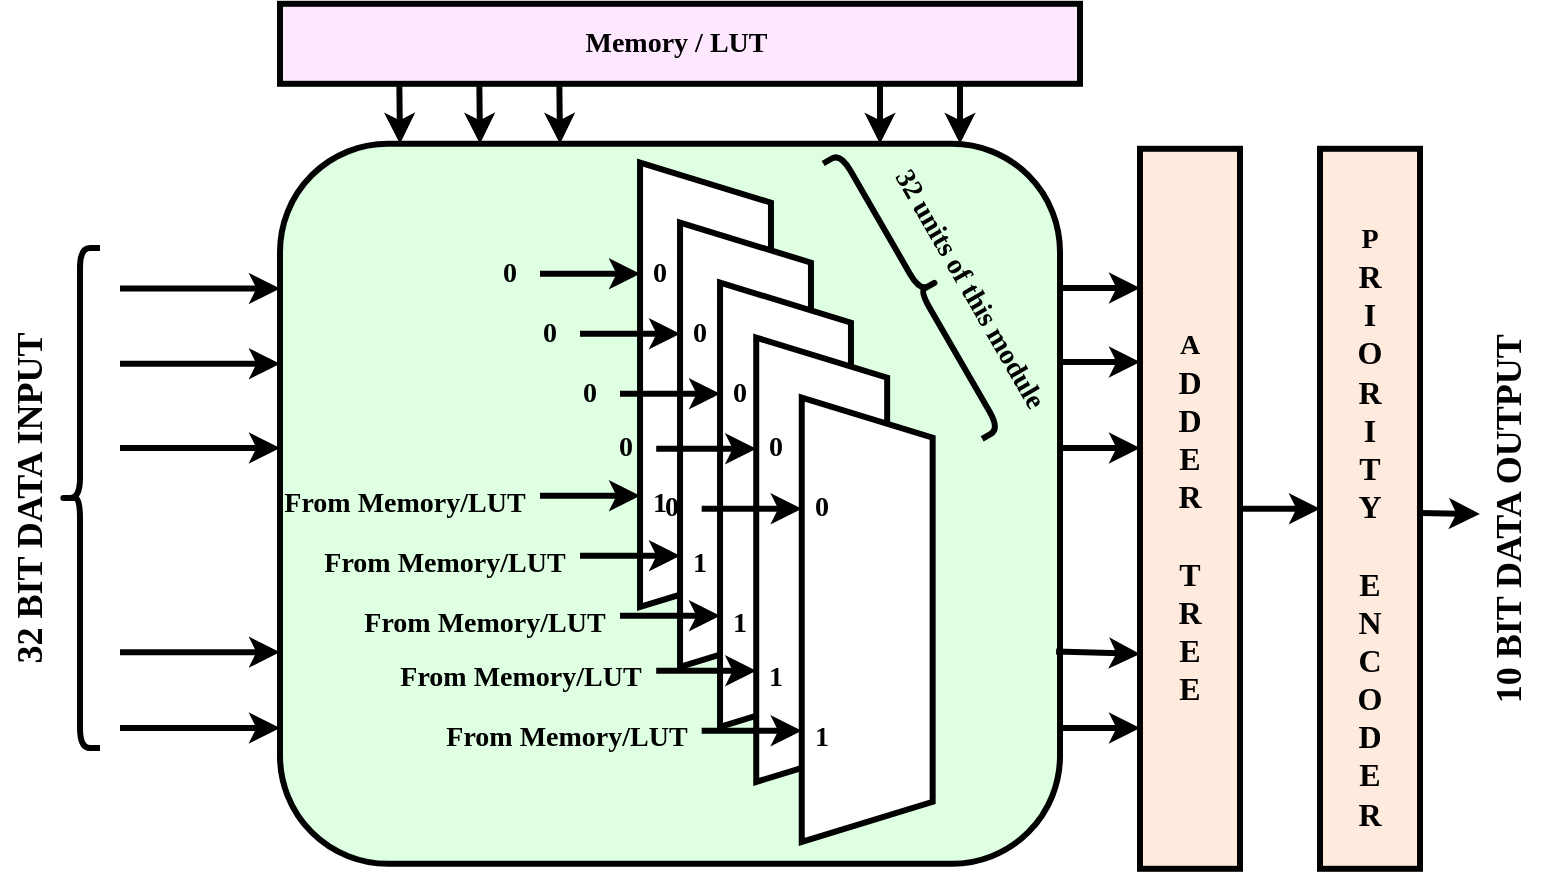 <mxfile version="24.5.3" type="github">
  <diagram name="Page-1" id="Sfl_LSn1zozm88UbTG9z">
    <mxGraphModel dx="2327" dy="746" grid="1" gridSize="10" guides="1" tooltips="1" connect="1" arrows="1" fold="1" page="1" pageScale="1" pageWidth="827" pageHeight="1169" math="0" shadow="0">
      <root>
        <mxCell id="0" />
        <mxCell id="1" parent="0" />
        <mxCell id="LuaXDwO7O4lxuiRqnaFj-271" value="" style="rounded=1;whiteSpace=wrap;html=1;strokeWidth=3;fillColor=#DEFFE1;" vertex="1" parent="1">
          <mxGeometry x="60" y="167.9" width="390" height="360" as="geometry" />
        </mxCell>
        <mxCell id="LuaXDwO7O4lxuiRqnaFj-6" value="" style="rounded=0;whiteSpace=wrap;html=1;strokeWidth=3;fillColor=#FDE8FF;" vertex="1" parent="1">
          <mxGeometry x="60" y="97.9" width="400" height="40" as="geometry" />
        </mxCell>
        <mxCell id="LuaXDwO7O4lxuiRqnaFj-38" value="" style="endArrow=classic;html=1;rounded=0;strokeWidth=3;" edge="1" parent="1">
          <mxGeometry width="50" height="50" relative="1" as="geometry">
            <mxPoint x="-20" y="240.23" as="sourcePoint" />
            <mxPoint x="60" y="240.23" as="targetPoint" />
          </mxGeometry>
        </mxCell>
        <mxCell id="LuaXDwO7O4lxuiRqnaFj-39" value="" style="endArrow=classic;html=1;rounded=0;strokeWidth=3;" edge="1" parent="1">
          <mxGeometry width="50" height="50" relative="1" as="geometry">
            <mxPoint x="-20" y="277.9" as="sourcePoint" />
            <mxPoint x="60" y="277.9" as="targetPoint" />
          </mxGeometry>
        </mxCell>
        <mxCell id="LuaXDwO7O4lxuiRqnaFj-40" value="" style="endArrow=classic;html=1;rounded=0;strokeWidth=3;" edge="1" parent="1">
          <mxGeometry width="50" height="50" relative="1" as="geometry">
            <mxPoint x="-20" y="319.98" as="sourcePoint" />
            <mxPoint x="60" y="319.98" as="targetPoint" />
          </mxGeometry>
        </mxCell>
        <mxCell id="LuaXDwO7O4lxuiRqnaFj-41" value="" style="endArrow=classic;html=1;rounded=0;strokeWidth=3;" edge="1" parent="1">
          <mxGeometry width="50" height="50" relative="1" as="geometry">
            <mxPoint x="-20" y="422.07" as="sourcePoint" />
            <mxPoint x="60" y="422.07" as="targetPoint" />
          </mxGeometry>
        </mxCell>
        <mxCell id="LuaXDwO7O4lxuiRqnaFj-42" value="" style="endArrow=classic;html=1;rounded=0;strokeWidth=3;" edge="1" parent="1">
          <mxGeometry width="50" height="50" relative="1" as="geometry">
            <mxPoint x="-20" y="460" as="sourcePoint" />
            <mxPoint x="60" y="460" as="targetPoint" />
          </mxGeometry>
        </mxCell>
        <mxCell id="LuaXDwO7O4lxuiRqnaFj-45" value="" style="endArrow=classic;html=1;rounded=0;exitX=0.5;exitY=1;exitDx=0;exitDy=0;strokeWidth=3;" edge="1" parent="1">
          <mxGeometry width="50" height="50" relative="1" as="geometry">
            <mxPoint x="119.67" y="137.9" as="sourcePoint" />
            <mxPoint x="120" y="167.9" as="targetPoint" />
          </mxGeometry>
        </mxCell>
        <mxCell id="LuaXDwO7O4lxuiRqnaFj-46" value="" style="endArrow=classic;html=1;rounded=0;exitX=0.5;exitY=1;exitDx=0;exitDy=0;strokeWidth=3;" edge="1" parent="1">
          <mxGeometry width="50" height="50" relative="1" as="geometry">
            <mxPoint x="159.67" y="137.9" as="sourcePoint" />
            <mxPoint x="160" y="167.9" as="targetPoint" />
          </mxGeometry>
        </mxCell>
        <mxCell id="LuaXDwO7O4lxuiRqnaFj-47" value="" style="endArrow=classic;html=1;rounded=0;exitX=0.5;exitY=1;exitDx=0;exitDy=0;strokeWidth=3;" edge="1" parent="1">
          <mxGeometry width="50" height="50" relative="1" as="geometry">
            <mxPoint x="199.67" y="137.9" as="sourcePoint" />
            <mxPoint x="200" y="167.9" as="targetPoint" />
          </mxGeometry>
        </mxCell>
        <mxCell id="LuaXDwO7O4lxuiRqnaFj-48" value="" style="endArrow=classic;html=1;rounded=0;exitX=0.5;exitY=1;exitDx=0;exitDy=0;strokeWidth=3;" edge="1" parent="1">
          <mxGeometry width="50" height="50" relative="1" as="geometry">
            <mxPoint x="360" y="137.9" as="sourcePoint" />
            <mxPoint x="360" y="167.9" as="targetPoint" />
          </mxGeometry>
        </mxCell>
        <mxCell id="LuaXDwO7O4lxuiRqnaFj-49" value="" style="endArrow=classic;html=1;rounded=0;exitX=0.5;exitY=1;exitDx=0;exitDy=0;strokeWidth=3;" edge="1" parent="1">
          <mxGeometry width="50" height="50" relative="1" as="geometry">
            <mxPoint x="400" y="137.9" as="sourcePoint" />
            <mxPoint x="400" y="167.9" as="targetPoint" />
          </mxGeometry>
        </mxCell>
        <mxCell id="LuaXDwO7O4lxuiRqnaFj-51" value="" style="rounded=0;whiteSpace=wrap;html=1;strokeWidth=3;fillColor=#FFEADE;" vertex="1" parent="1">
          <mxGeometry x="490" y="170.4" width="50" height="360" as="geometry" />
        </mxCell>
        <mxCell id="LuaXDwO7O4lxuiRqnaFj-53" value="" style="endArrow=classic;html=1;rounded=0;strokeWidth=3;" edge="1" parent="1">
          <mxGeometry width="50" height="50" relative="1" as="geometry">
            <mxPoint x="450" y="240" as="sourcePoint" />
            <mxPoint x="490" y="240" as="targetPoint" />
          </mxGeometry>
        </mxCell>
        <mxCell id="LuaXDwO7O4lxuiRqnaFj-54" value="" style="endArrow=classic;html=1;rounded=0;strokeWidth=3;exitX=0.998;exitY=0.303;exitDx=0;exitDy=0;exitPerimeter=0;" edge="1" parent="1" source="LuaXDwO7O4lxuiRqnaFj-271">
          <mxGeometry width="50" height="50" relative="1" as="geometry">
            <mxPoint x="441.91" y="277.07" as="sourcePoint" />
            <mxPoint x="490" y="277" as="targetPoint" />
          </mxGeometry>
        </mxCell>
        <mxCell id="LuaXDwO7O4lxuiRqnaFj-55" value="" style="endArrow=classic;html=1;rounded=0;strokeWidth=3;" edge="1" parent="1">
          <mxGeometry width="50" height="50" relative="1" as="geometry">
            <mxPoint x="450" y="320" as="sourcePoint" />
            <mxPoint x="490" y="320" as="targetPoint" />
          </mxGeometry>
        </mxCell>
        <mxCell id="LuaXDwO7O4lxuiRqnaFj-56" value="" style="endArrow=classic;html=1;rounded=0;strokeWidth=3;exitX=0.995;exitY=0.705;exitDx=0;exitDy=0;exitPerimeter=0;" edge="1" parent="1" source="LuaXDwO7O4lxuiRqnaFj-271">
          <mxGeometry width="50" height="50" relative="1" as="geometry">
            <mxPoint x="440" y="422.9" as="sourcePoint" />
            <mxPoint x="490" y="423" as="targetPoint" />
          </mxGeometry>
        </mxCell>
        <mxCell id="LuaXDwO7O4lxuiRqnaFj-57" value="" style="endArrow=classic;html=1;rounded=0;strokeWidth=3;" edge="1" parent="1">
          <mxGeometry width="50" height="50" relative="1" as="geometry">
            <mxPoint x="450" y="460" as="sourcePoint" />
            <mxPoint x="490" y="460" as="targetPoint" />
          </mxGeometry>
        </mxCell>
        <mxCell id="LuaXDwO7O4lxuiRqnaFj-59" value="&lt;div&gt;&lt;font style=&quot;font-size: 14px;&quot; face=&quot;Times New Roman&quot;&gt;&lt;b&gt;A&lt;/b&gt;&lt;/font&gt;&lt;/div&gt;&lt;div&gt;&lt;font face=&quot;Times New Roman&quot; size=&quot;3&quot;&gt;&lt;b&gt;D&lt;/b&gt;&lt;/font&gt;&lt;/div&gt;&lt;div&gt;&lt;font face=&quot;Times New Roman&quot; size=&quot;3&quot;&gt;&lt;b&gt;D&lt;/b&gt;&lt;/font&gt;&lt;/div&gt;&lt;div&gt;&lt;font face=&quot;Times New Roman&quot; size=&quot;3&quot;&gt;&lt;b&gt;E&lt;/b&gt;&lt;/font&gt;&lt;/div&gt;&lt;div&gt;&lt;font face=&quot;Times New Roman&quot; size=&quot;3&quot;&gt;&lt;b&gt;R&lt;/b&gt;&lt;/font&gt;&lt;/div&gt;&lt;div&gt;&lt;font face=&quot;Times New Roman&quot; size=&quot;3&quot;&gt;&lt;b&gt;&lt;br&gt;&lt;/b&gt;&lt;/font&gt;&lt;/div&gt;&lt;div&gt;&lt;font face=&quot;Times New Roman&quot; size=&quot;3&quot;&gt;&lt;b&gt;T&lt;/b&gt;&lt;/font&gt;&lt;/div&gt;&lt;div&gt;&lt;font face=&quot;Times New Roman&quot; size=&quot;3&quot;&gt;&lt;b&gt;R&lt;/b&gt;&lt;/font&gt;&lt;/div&gt;&lt;div&gt;&lt;font face=&quot;Times New Roman&quot; size=&quot;3&quot;&gt;&lt;b&gt;E&lt;/b&gt;&lt;/font&gt;&lt;/div&gt;&lt;div&gt;&lt;font face=&quot;Times New Roman&quot; style=&quot;&quot; size=&quot;3&quot;&gt;&lt;b&gt;E&lt;/b&gt;&lt;/font&gt;&lt;br&gt;&lt;/div&gt;" style="text;html=1;align=center;verticalAlign=middle;whiteSpace=wrap;rounded=0;" vertex="1" parent="1">
          <mxGeometry x="500" y="257.9" width="30" height="195" as="geometry" />
        </mxCell>
        <mxCell id="LuaXDwO7O4lxuiRqnaFj-60" value="" style="rounded=0;whiteSpace=wrap;html=1;strokeWidth=3;fillColor=#FFEADE;" vertex="1" parent="1">
          <mxGeometry x="580" y="170.4" width="50" height="360" as="geometry" />
        </mxCell>
        <mxCell id="LuaXDwO7O4lxuiRqnaFj-61" value="" style="endArrow=classic;html=1;rounded=0;entryX=0;entryY=0.5;entryDx=0;entryDy=0;strokeWidth=3;" edge="1" parent="1" source="LuaXDwO7O4lxuiRqnaFj-51" target="LuaXDwO7O4lxuiRqnaFj-60">
          <mxGeometry width="50" height="50" relative="1" as="geometry">
            <mxPoint x="540" y="390" as="sourcePoint" />
            <mxPoint x="590" y="340" as="targetPoint" />
          </mxGeometry>
        </mxCell>
        <mxCell id="LuaXDwO7O4lxuiRqnaFj-62" value="&lt;div&gt;&lt;b&gt;&lt;font style=&quot;font-size: 14px;&quot; face=&quot;Times New Roman&quot;&gt;P&lt;/font&gt;&lt;/b&gt;&lt;/div&gt;&lt;div&gt;&lt;b&gt;&lt;font face=&quot;Times New Roman&quot; size=&quot;3&quot;&gt;R&lt;/font&gt;&lt;/b&gt;&lt;/div&gt;&lt;div&gt;&lt;b&gt;&lt;font face=&quot;Times New Roman&quot; size=&quot;3&quot;&gt;I&lt;/font&gt;&lt;/b&gt;&lt;/div&gt;&lt;div&gt;&lt;b&gt;&lt;font face=&quot;Times New Roman&quot; size=&quot;3&quot;&gt;O&lt;/font&gt;&lt;/b&gt;&lt;/div&gt;&lt;div&gt;&lt;b&gt;&lt;font face=&quot;Times New Roman&quot; size=&quot;3&quot;&gt;R&lt;/font&gt;&lt;/b&gt;&lt;/div&gt;&lt;div&gt;&lt;b&gt;&lt;font face=&quot;Times New Roman&quot; size=&quot;3&quot;&gt;I&lt;/font&gt;&lt;/b&gt;&lt;/div&gt;&lt;div&gt;&lt;b&gt;&lt;font face=&quot;Times New Roman&quot; size=&quot;3&quot;&gt;T&lt;/font&gt;&lt;/b&gt;&lt;/div&gt;&lt;div&gt;&lt;b&gt;&lt;font face=&quot;Times New Roman&quot; size=&quot;3&quot;&gt;Y&lt;/font&gt;&lt;/b&gt;&lt;/div&gt;&lt;div&gt;&lt;b&gt;&lt;font face=&quot;Times New Roman&quot; size=&quot;3&quot;&gt;&lt;br&gt;&lt;/font&gt;&lt;/b&gt;&lt;/div&gt;&lt;div&gt;&lt;b&gt;&lt;font face=&quot;Times New Roman&quot; size=&quot;3&quot;&gt;E&lt;/font&gt;&lt;/b&gt;&lt;/div&gt;&lt;div&gt;&lt;b&gt;&lt;font face=&quot;Times New Roman&quot; size=&quot;3&quot;&gt;N&lt;/font&gt;&lt;/b&gt;&lt;/div&gt;&lt;div&gt;&lt;b&gt;&lt;font face=&quot;Times New Roman&quot; size=&quot;3&quot;&gt;C&lt;/font&gt;&lt;/b&gt;&lt;/div&gt;&lt;div&gt;&lt;b&gt;&lt;font face=&quot;Times New Roman&quot; size=&quot;3&quot;&gt;O&lt;/font&gt;&lt;/b&gt;&lt;/div&gt;&lt;div&gt;&lt;b&gt;&lt;font face=&quot;Times New Roman&quot; size=&quot;3&quot;&gt;D&lt;/font&gt;&lt;/b&gt;&lt;/div&gt;&lt;div&gt;&lt;b&gt;&lt;font face=&quot;Times New Roman&quot; size=&quot;3&quot;&gt;E&lt;/font&gt;&lt;/b&gt;&lt;/div&gt;&lt;div&gt;&lt;b&gt;&lt;font face=&quot;Times New Roman&quot; style=&quot;&quot; size=&quot;3&quot;&gt;R&lt;/font&gt;&lt;br&gt;&lt;/b&gt;&lt;/div&gt;" style="text;html=1;align=center;verticalAlign=middle;whiteSpace=wrap;rounded=0;" vertex="1" parent="1">
          <mxGeometry x="585" y="205.4" width="40" height="310" as="geometry" />
        </mxCell>
        <mxCell id="LuaXDwO7O4lxuiRqnaFj-70" value="" style="endArrow=classic;html=1;rounded=0;strokeWidth=3;" edge="1" parent="1">
          <mxGeometry width="50" height="50" relative="1" as="geometry">
            <mxPoint x="630" y="352.52" as="sourcePoint" />
            <mxPoint x="660" y="353" as="targetPoint" />
          </mxGeometry>
        </mxCell>
        <mxCell id="LuaXDwO7O4lxuiRqnaFj-71" value="" style="shape=curlyBracket;whiteSpace=wrap;html=1;rounded=1;labelPosition=left;verticalLabelPosition=middle;align=right;verticalAlign=middle;strokeWidth=3;" vertex="1" parent="1">
          <mxGeometry x="-50" y="220" width="20" height="250" as="geometry" />
        </mxCell>
        <mxCell id="LuaXDwO7O4lxuiRqnaFj-72" value="&lt;font style=&quot;font-size: 18px;&quot; face=&quot;Times New Roman&quot;&gt;&lt;b&gt;32 BIT DATA INPUT&lt;/b&gt;&lt;/font&gt;" style="text;html=1;align=center;verticalAlign=middle;whiteSpace=wrap;rounded=0;flipV=1;rotation=-90;" vertex="1" parent="1">
          <mxGeometry x="-160" y="330" width="190" height="30" as="geometry" />
        </mxCell>
        <mxCell id="LuaXDwO7O4lxuiRqnaFj-73" value="&lt;font style=&quot;font-size: 18px;&quot; face=&quot;Times New Roman&quot;&gt;&lt;b&gt;10 BIT DATA OUTPUT&lt;/b&gt;&lt;/font&gt;" style="text;html=1;align=center;verticalAlign=middle;whiteSpace=wrap;rounded=0;flipV=1;rotation=-90;" vertex="1" parent="1">
          <mxGeometry x="580" y="340.4" width="190" height="30" as="geometry" />
        </mxCell>
        <mxCell id="LuaXDwO7O4lxuiRqnaFj-227" value="" style="shape=trapezoid;perimeter=trapezoidPerimeter;whiteSpace=wrap;html=1;fixedSize=1;rotation=90;strokeWidth=3;" vertex="1" parent="1">
          <mxGeometry x="161.69" y="255.65" width="222.12" height="65.46" as="geometry" />
        </mxCell>
        <mxCell id="LuaXDwO7O4lxuiRqnaFj-228" value="" style="endArrow=classic;html=1;rounded=0;entryX=0.25;entryY=1;entryDx=0;entryDy=0;strokeWidth=3;" edge="1" parent="1" target="LuaXDwO7O4lxuiRqnaFj-227">
          <mxGeometry width="50" height="50" relative="1" as="geometry">
            <mxPoint x="190" y="232.9" as="sourcePoint" />
            <mxPoint x="620" y="472.9" as="targetPoint" />
          </mxGeometry>
        </mxCell>
        <mxCell id="LuaXDwO7O4lxuiRqnaFj-229" value="" style="endArrow=classic;html=1;rounded=0;entryX=0.75;entryY=1;entryDx=0;entryDy=0;strokeWidth=3;" edge="1" parent="1" target="LuaXDwO7O4lxuiRqnaFj-227">
          <mxGeometry width="50" height="50" relative="1" as="geometry">
            <mxPoint x="190" y="343.9" as="sourcePoint" />
            <mxPoint x="620" y="472.9" as="targetPoint" />
          </mxGeometry>
        </mxCell>
        <mxCell id="LuaXDwO7O4lxuiRqnaFj-230" value="&lt;font style=&quot;font-size: 14px;&quot; face=&quot;Times New Roman&quot;&gt;&lt;b&gt;0&lt;/b&gt;&lt;/font&gt;" style="text;html=1;align=center;verticalAlign=middle;whiteSpace=wrap;rounded=0;strokeWidth=3;" vertex="1" parent="1">
          <mxGeometry x="220" y="217.9" width="60" height="30" as="geometry" />
        </mxCell>
        <mxCell id="LuaXDwO7O4lxuiRqnaFj-231" value="&lt;font style=&quot;font-size: 14px;&quot; face=&quot;Times New Roman&quot;&gt;&lt;b&gt;1&lt;/b&gt;&lt;/font&gt;" style="text;html=1;align=center;verticalAlign=middle;whiteSpace=wrap;rounded=0;strokeWidth=3;" vertex="1" parent="1">
          <mxGeometry x="220" y="332.9" width="60" height="30" as="geometry" />
        </mxCell>
        <mxCell id="LuaXDwO7O4lxuiRqnaFj-232" value="&lt;font style=&quot;font-size: 14px;&quot; face=&quot;Times New Roman&quot;&gt;&lt;b&gt;0&lt;/b&gt;&lt;/font&gt;" style="text;html=1;align=center;verticalAlign=middle;whiteSpace=wrap;rounded=0;" vertex="1" parent="1">
          <mxGeometry x="160" y="217.9" width="30" height="30" as="geometry" />
        </mxCell>
        <mxCell id="LuaXDwO7O4lxuiRqnaFj-233" value="&lt;font style=&quot;font-size: 14px;&quot; face=&quot;Times New Roman&quot;&gt;&lt;b&gt;From Memory/LUT&lt;/b&gt;&lt;/font&gt;" style="text;html=1;align=center;verticalAlign=middle;whiteSpace=wrap;rounded=0;" vertex="1" parent="1">
          <mxGeometry x="40" y="332.9" width="165" height="30" as="geometry" />
        </mxCell>
        <mxCell id="LuaXDwO7O4lxuiRqnaFj-234" value="" style="shape=trapezoid;perimeter=trapezoidPerimeter;whiteSpace=wrap;html=1;fixedSize=1;rotation=90;strokeWidth=3;" vertex="1" parent="1">
          <mxGeometry x="181.69" y="285.65" width="222.12" height="65.46" as="geometry" />
        </mxCell>
        <mxCell id="LuaXDwO7O4lxuiRqnaFj-235" value="" style="endArrow=classic;html=1;rounded=0;entryX=0.25;entryY=1;entryDx=0;entryDy=0;strokeWidth=3;" edge="1" parent="1" target="LuaXDwO7O4lxuiRqnaFj-234">
          <mxGeometry width="50" height="50" relative="1" as="geometry">
            <mxPoint x="210" y="262.9" as="sourcePoint" />
            <mxPoint x="640" y="502.9" as="targetPoint" />
          </mxGeometry>
        </mxCell>
        <mxCell id="LuaXDwO7O4lxuiRqnaFj-236" value="" style="endArrow=classic;html=1;rounded=0;entryX=0.75;entryY=1;entryDx=0;entryDy=0;strokeWidth=3;" edge="1" parent="1" target="LuaXDwO7O4lxuiRqnaFj-234">
          <mxGeometry width="50" height="50" relative="1" as="geometry">
            <mxPoint x="210" y="373.9" as="sourcePoint" />
            <mxPoint x="640" y="502.9" as="targetPoint" />
          </mxGeometry>
        </mxCell>
        <mxCell id="LuaXDwO7O4lxuiRqnaFj-237" value="&lt;font style=&quot;font-size: 14px;&quot; face=&quot;Times New Roman&quot;&gt;&lt;b&gt;0&lt;/b&gt;&lt;/font&gt;" style="text;html=1;align=center;verticalAlign=middle;whiteSpace=wrap;rounded=0;strokeWidth=3;" vertex="1" parent="1">
          <mxGeometry x="240" y="247.9" width="60" height="30" as="geometry" />
        </mxCell>
        <mxCell id="LuaXDwO7O4lxuiRqnaFj-238" value="&lt;font style=&quot;font-size: 14px;&quot; face=&quot;Times New Roman&quot;&gt;&lt;b&gt;1&lt;/b&gt;&lt;/font&gt;" style="text;html=1;align=center;verticalAlign=middle;whiteSpace=wrap;rounded=0;strokeWidth=3;" vertex="1" parent="1">
          <mxGeometry x="240" y="362.9" width="60" height="30" as="geometry" />
        </mxCell>
        <mxCell id="LuaXDwO7O4lxuiRqnaFj-239" value="&lt;font style=&quot;font-size: 14px;&quot; face=&quot;Times New Roman&quot;&gt;&lt;b&gt;0&lt;/b&gt;&lt;/font&gt;" style="text;html=1;align=center;verticalAlign=middle;whiteSpace=wrap;rounded=0;" vertex="1" parent="1">
          <mxGeometry x="180" y="247.9" width="30" height="30" as="geometry" />
        </mxCell>
        <mxCell id="LuaXDwO7O4lxuiRqnaFj-240" value="&lt;font style=&quot;font-size: 14px;&quot; face=&quot;Times New Roman&quot;&gt;&lt;b&gt;From Memory/LUT&lt;/b&gt;&lt;/font&gt;" style="text;html=1;align=center;verticalAlign=middle;whiteSpace=wrap;rounded=0;" vertex="1" parent="1">
          <mxGeometry x="60" y="362.9" width="165" height="30" as="geometry" />
        </mxCell>
        <mxCell id="LuaXDwO7O4lxuiRqnaFj-241" value="" style="shape=trapezoid;perimeter=trapezoidPerimeter;whiteSpace=wrap;html=1;fixedSize=1;rotation=90;strokeWidth=3;" vertex="1" parent="1">
          <mxGeometry x="201.69" y="315.65" width="222.12" height="65.46" as="geometry" />
        </mxCell>
        <mxCell id="LuaXDwO7O4lxuiRqnaFj-242" value="" style="endArrow=classic;html=1;rounded=0;entryX=0.25;entryY=1;entryDx=0;entryDy=0;strokeWidth=3;" edge="1" parent="1" target="LuaXDwO7O4lxuiRqnaFj-241">
          <mxGeometry width="50" height="50" relative="1" as="geometry">
            <mxPoint x="230" y="292.9" as="sourcePoint" />
            <mxPoint x="660" y="532.9" as="targetPoint" />
          </mxGeometry>
        </mxCell>
        <mxCell id="LuaXDwO7O4lxuiRqnaFj-243" value="" style="endArrow=classic;html=1;rounded=0;entryX=0.75;entryY=1;entryDx=0;entryDy=0;strokeWidth=3;" edge="1" parent="1" target="LuaXDwO7O4lxuiRqnaFj-241">
          <mxGeometry width="50" height="50" relative="1" as="geometry">
            <mxPoint x="230" y="403.9" as="sourcePoint" />
            <mxPoint x="660" y="532.9" as="targetPoint" />
          </mxGeometry>
        </mxCell>
        <mxCell id="LuaXDwO7O4lxuiRqnaFj-244" value="&lt;font style=&quot;font-size: 14px;&quot; face=&quot;Times New Roman&quot;&gt;&lt;b&gt;0&lt;/b&gt;&lt;/font&gt;" style="text;html=1;align=center;verticalAlign=middle;whiteSpace=wrap;rounded=0;strokeWidth=3;" vertex="1" parent="1">
          <mxGeometry x="260" y="277.9" width="60" height="30" as="geometry" />
        </mxCell>
        <mxCell id="LuaXDwO7O4lxuiRqnaFj-245" value="&lt;font style=&quot;font-size: 14px;&quot; face=&quot;Times New Roman&quot;&gt;&lt;b&gt;1&lt;/b&gt;&lt;/font&gt;" style="text;html=1;align=center;verticalAlign=middle;whiteSpace=wrap;rounded=0;strokeWidth=3;" vertex="1" parent="1">
          <mxGeometry x="260" y="392.9" width="60" height="30" as="geometry" />
        </mxCell>
        <mxCell id="LuaXDwO7O4lxuiRqnaFj-246" value="&lt;font style=&quot;font-size: 14px;&quot; face=&quot;Times New Roman&quot;&gt;&lt;b&gt;0&lt;/b&gt;&lt;/font&gt;" style="text;html=1;align=center;verticalAlign=middle;whiteSpace=wrap;rounded=0;" vertex="1" parent="1">
          <mxGeometry x="200" y="277.9" width="30" height="30" as="geometry" />
        </mxCell>
        <mxCell id="LuaXDwO7O4lxuiRqnaFj-247" value="&lt;font style=&quot;font-size: 14px;&quot; face=&quot;Times New Roman&quot;&gt;&lt;b&gt;From Memory/LUT&lt;/b&gt;&lt;/font&gt;" style="text;html=1;align=center;verticalAlign=middle;whiteSpace=wrap;rounded=0;" vertex="1" parent="1">
          <mxGeometry x="80" y="392.9" width="165" height="30" as="geometry" />
        </mxCell>
        <mxCell id="LuaXDwO7O4lxuiRqnaFj-248" value="" style="shape=trapezoid;perimeter=trapezoidPerimeter;whiteSpace=wrap;html=1;fixedSize=1;rotation=90;strokeWidth=3;" vertex="1" parent="1">
          <mxGeometry x="219.79" y="343.15" width="222.12" height="65.46" as="geometry" />
        </mxCell>
        <mxCell id="LuaXDwO7O4lxuiRqnaFj-249" value="" style="endArrow=classic;html=1;rounded=0;entryX=0.25;entryY=1;entryDx=0;entryDy=0;strokeWidth=3;" edge="1" parent="1" target="LuaXDwO7O4lxuiRqnaFj-248">
          <mxGeometry width="50" height="50" relative="1" as="geometry">
            <mxPoint x="248.1" y="320.4" as="sourcePoint" />
            <mxPoint x="678.1" y="560.4" as="targetPoint" />
          </mxGeometry>
        </mxCell>
        <mxCell id="LuaXDwO7O4lxuiRqnaFj-250" value="" style="endArrow=classic;html=1;rounded=0;entryX=0.75;entryY=1;entryDx=0;entryDy=0;strokeWidth=3;" edge="1" parent="1" target="LuaXDwO7O4lxuiRqnaFj-248">
          <mxGeometry width="50" height="50" relative="1" as="geometry">
            <mxPoint x="248.1" y="431.4" as="sourcePoint" />
            <mxPoint x="678.1" y="560.4" as="targetPoint" />
          </mxGeometry>
        </mxCell>
        <mxCell id="LuaXDwO7O4lxuiRqnaFj-251" value="&lt;font style=&quot;font-size: 14px;&quot; face=&quot;Times New Roman&quot;&gt;&lt;b&gt;0&lt;/b&gt;&lt;/font&gt;" style="text;html=1;align=center;verticalAlign=middle;whiteSpace=wrap;rounded=0;strokeWidth=3;" vertex="1" parent="1">
          <mxGeometry x="278.1" y="305.4" width="60" height="30" as="geometry" />
        </mxCell>
        <mxCell id="LuaXDwO7O4lxuiRqnaFj-252" value="&lt;font style=&quot;font-size: 14px;&quot; face=&quot;Times New Roman&quot;&gt;&lt;b&gt;1&lt;/b&gt;&lt;/font&gt;" style="text;html=1;align=center;verticalAlign=middle;whiteSpace=wrap;rounded=0;strokeWidth=3;" vertex="1" parent="1">
          <mxGeometry x="278.1" y="420.4" width="60" height="30" as="geometry" />
        </mxCell>
        <mxCell id="LuaXDwO7O4lxuiRqnaFj-253" value="&lt;font style=&quot;font-size: 14px;&quot; face=&quot;Times New Roman&quot;&gt;&lt;b&gt;0&lt;/b&gt;&lt;/font&gt;" style="text;html=1;align=center;verticalAlign=middle;whiteSpace=wrap;rounded=0;" vertex="1" parent="1">
          <mxGeometry x="218.1" y="305.4" width="30" height="30" as="geometry" />
        </mxCell>
        <mxCell id="LuaXDwO7O4lxuiRqnaFj-254" value="&lt;font style=&quot;font-size: 14px;&quot; face=&quot;Times New Roman&quot;&gt;&lt;b&gt;From Memory/LUT&lt;/b&gt;&lt;/font&gt;" style="text;html=1;align=center;verticalAlign=middle;whiteSpace=wrap;rounded=0;" vertex="1" parent="1">
          <mxGeometry x="98.1" y="420.4" width="165" height="30" as="geometry" />
        </mxCell>
        <mxCell id="LuaXDwO7O4lxuiRqnaFj-262" value="" style="shape=trapezoid;perimeter=trapezoidPerimeter;whiteSpace=wrap;html=1;fixedSize=1;rotation=90;strokeWidth=3;" vertex="1" parent="1">
          <mxGeometry x="242.54" y="373.15" width="222.12" height="65.46" as="geometry" />
        </mxCell>
        <mxCell id="LuaXDwO7O4lxuiRqnaFj-263" value="" style="endArrow=classic;html=1;rounded=0;entryX=0.25;entryY=1;entryDx=0;entryDy=0;strokeWidth=3;" edge="1" parent="1" target="LuaXDwO7O4lxuiRqnaFj-262">
          <mxGeometry width="50" height="50" relative="1" as="geometry">
            <mxPoint x="270.85" y="350.4" as="sourcePoint" />
            <mxPoint x="700.85" y="590.4" as="targetPoint" />
          </mxGeometry>
        </mxCell>
        <mxCell id="LuaXDwO7O4lxuiRqnaFj-264" value="" style="endArrow=classic;html=1;rounded=0;entryX=0.75;entryY=1;entryDx=0;entryDy=0;strokeWidth=3;" edge="1" parent="1" target="LuaXDwO7O4lxuiRqnaFj-262">
          <mxGeometry width="50" height="50" relative="1" as="geometry">
            <mxPoint x="270.85" y="461.4" as="sourcePoint" />
            <mxPoint x="700.85" y="590.4" as="targetPoint" />
          </mxGeometry>
        </mxCell>
        <mxCell id="LuaXDwO7O4lxuiRqnaFj-265" value="&lt;font style=&quot;font-size: 14px;&quot; face=&quot;Times New Roman&quot;&gt;&lt;b&gt;0&lt;/b&gt;&lt;/font&gt;" style="text;html=1;align=center;verticalAlign=middle;whiteSpace=wrap;rounded=0;strokeWidth=3;" vertex="1" parent="1">
          <mxGeometry x="300.85" y="335.4" width="60" height="30" as="geometry" />
        </mxCell>
        <mxCell id="LuaXDwO7O4lxuiRqnaFj-266" value="&lt;font style=&quot;font-size: 14px;&quot; face=&quot;Times New Roman&quot;&gt;&lt;b&gt;1&lt;/b&gt;&lt;/font&gt;" style="text;html=1;align=center;verticalAlign=middle;whiteSpace=wrap;rounded=0;strokeWidth=3;" vertex="1" parent="1">
          <mxGeometry x="300.85" y="450.4" width="60" height="30" as="geometry" />
        </mxCell>
        <mxCell id="LuaXDwO7O4lxuiRqnaFj-267" value="&lt;font style=&quot;font-size: 14px;&quot; face=&quot;Times New Roman&quot;&gt;&lt;b&gt;0&lt;/b&gt;&lt;/font&gt;" style="text;html=1;align=center;verticalAlign=middle;whiteSpace=wrap;rounded=0;" vertex="1" parent="1">
          <mxGeometry x="240.85" y="335.4" width="30" height="30" as="geometry" />
        </mxCell>
        <mxCell id="LuaXDwO7O4lxuiRqnaFj-268" value="&lt;font style=&quot;font-size: 14px;&quot; face=&quot;Times New Roman&quot;&gt;&lt;b&gt;From Memory/LUT&lt;/b&gt;&lt;/font&gt;" style="text;html=1;align=center;verticalAlign=middle;whiteSpace=wrap;rounded=0;" vertex="1" parent="1">
          <mxGeometry x="120.85" y="450.4" width="165" height="30" as="geometry" />
        </mxCell>
        <mxCell id="LuaXDwO7O4lxuiRqnaFj-269" value="" style="shape=curlyBracket;whiteSpace=wrap;html=1;rounded=1;flipH=1;labelPosition=right;verticalLabelPosition=middle;align=left;verticalAlign=middle;rotation=-30;strokeWidth=3;" vertex="1" parent="1">
          <mxGeometry x="370" y="162.11" width="20" height="159" as="geometry" />
        </mxCell>
        <mxCell id="LuaXDwO7O4lxuiRqnaFj-270" value="&lt;font style=&quot;font-size: 14px;&quot; face=&quot;Times New Roman&quot;&gt;&lt;b&gt;32 units of this module&lt;/b&gt;&lt;/font&gt;" style="text;html=1;align=center;verticalAlign=middle;whiteSpace=wrap;rounded=0;rotation=60;" vertex="1" parent="1">
          <mxGeometry x="330" y="225.65" width="150" height="30" as="geometry" />
        </mxCell>
        <mxCell id="LuaXDwO7O4lxuiRqnaFj-274" value="&lt;font style=&quot;font-size: 14px;&quot; face=&quot;Times New Roman&quot;&gt;&lt;b&gt;Memory / LUT&amp;nbsp;&lt;/b&gt;&lt;/font&gt;" style="text;html=1;align=center;verticalAlign=middle;whiteSpace=wrap;rounded=0;" vertex="1" parent="1">
          <mxGeometry x="195" y="102.9" width="130" height="30" as="geometry" />
        </mxCell>
      </root>
    </mxGraphModel>
  </diagram>
</mxfile>
